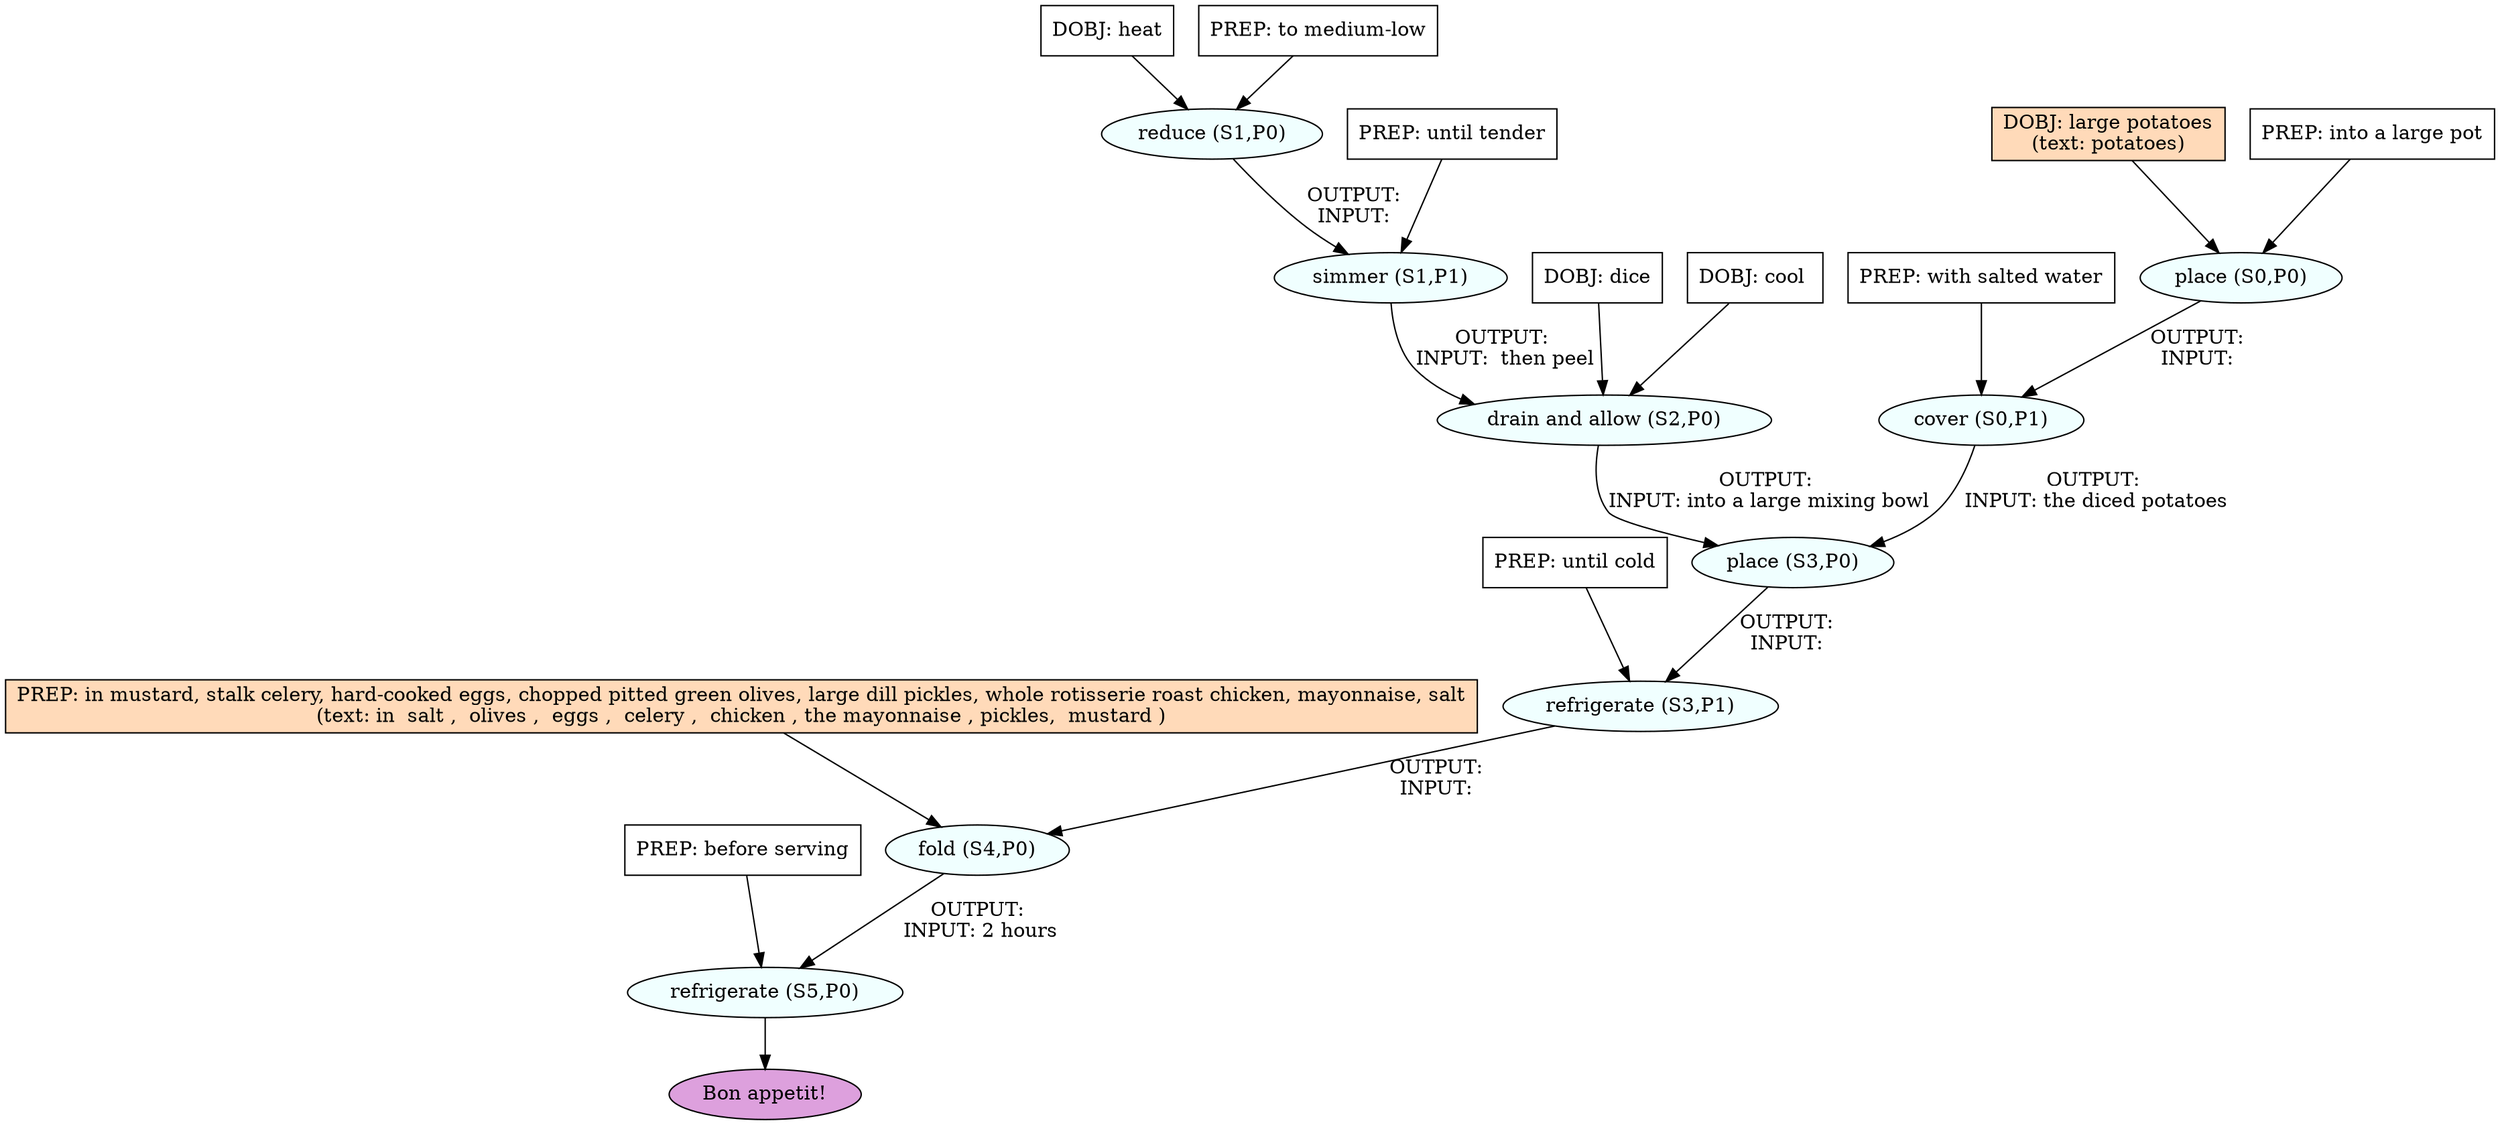 digraph recipe {
E0[label="place (S0,P0)", shape=oval, style=filled, fillcolor=azure]
E1[label="cover (S0,P1)", shape=oval, style=filled, fillcolor=azure]
E2[label="reduce (S1,P0)", shape=oval, style=filled, fillcolor=azure]
E3[label="simmer (S1,P1)", shape=oval, style=filled, fillcolor=azure]
E4[label="drain and allow (S2,P0)", shape=oval, style=filled, fillcolor=azure]
E5[label="place (S3,P0)", shape=oval, style=filled, fillcolor=azure]
E6[label="refrigerate (S3,P1)", shape=oval, style=filled, fillcolor=azure]
E7[label="fold (S4,P0)", shape=oval, style=filled, fillcolor=azure]
E8[label="refrigerate (S5,P0)", shape=oval, style=filled, fillcolor=azure]
D0[label="DOBJ: large potatoes
(text: potatoes)", shape=box, style=filled, fillcolor=peachpuff]
D0 -> E0
P0_0[label="PREP: into a large pot", shape=box, style=filled, fillcolor=white]
P0_0 -> E0
D2[label="DOBJ: heat", shape=box, style=filled, fillcolor=white]
D2 -> E2
P2_0[label="PREP: to medium-low", shape=box, style=filled, fillcolor=white]
P2_0 -> E2
E0 -> E1 [label="OUTPUT: 
INPUT: "]
P1_0_0[label="PREP: with salted water", shape=box, style=filled, fillcolor=white]
P1_0_0 -> E1
E2 -> E3 [label="OUTPUT: 
INPUT: "]
P3_0_0[label="PREP: until tender", shape=box, style=filled, fillcolor=white]
P3_0_0 -> E3
E3 -> E4 [label="OUTPUT: 
INPUT:  then peel"]
D4_1[label="DOBJ: dice", shape=box, style=filled, fillcolor=white]
D4_1 -> E4
D4_2[label="DOBJ: cool ", shape=box, style=filled, fillcolor=white]
D4_2 -> E4
E1 -> E5 [label="OUTPUT: 
INPUT: the diced potatoes"]
E4 -> E5 [label="OUTPUT: 
INPUT: into a large mixing bowl"]
E5 -> E6 [label="OUTPUT: 
INPUT: "]
P6_0_0[label="PREP: until cold", shape=box, style=filled, fillcolor=white]
P6_0_0 -> E6
E6 -> E7 [label="OUTPUT: 
INPUT: "]
P7_0_ing[label="PREP: in mustard, stalk celery, hard-cooked eggs, chopped pitted green olives, large dill pickles, whole rotisserie roast chicken, mayonnaise, salt
(text: in  salt ,  olives ,  eggs ,  celery ,  chicken , the mayonnaise , pickles,  mustard )", shape=box, style=filled, fillcolor=peachpuff]
P7_0_ing -> E7
E7 -> E8 [label="OUTPUT: 
INPUT: 2 hours"]
P8_0_0[label="PREP: before serving", shape=box, style=filled, fillcolor=white]
P8_0_0 -> E8
EOR[label="Bon appetit!", shape=oval, style=filled, fillcolor=plum]
E8 -> EOR
}
